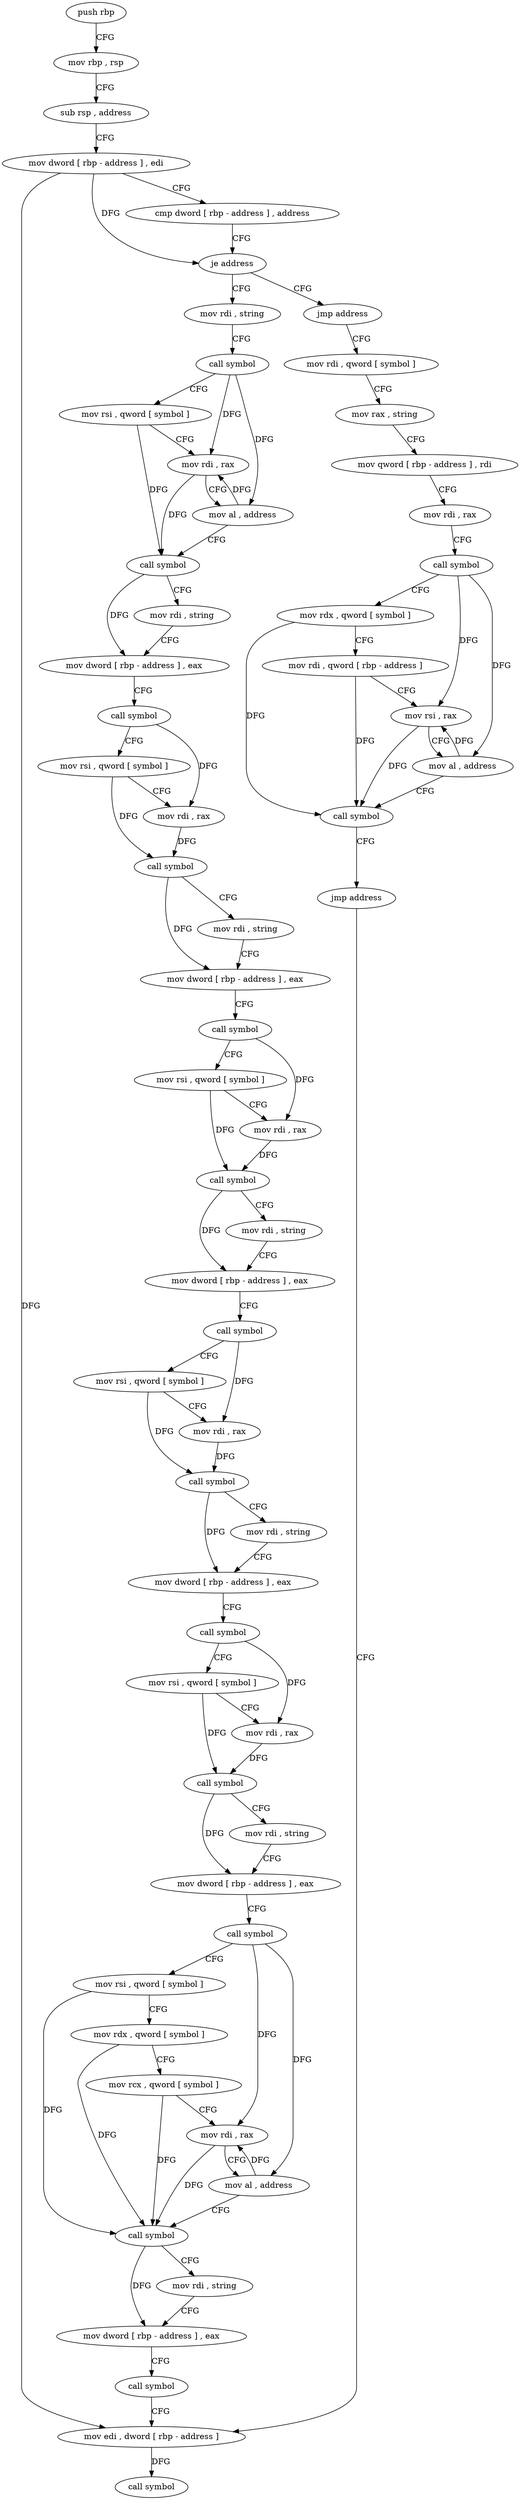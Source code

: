 digraph "func" {
"4199408" [label = "push rbp" ]
"4199409" [label = "mov rbp , rsp" ]
"4199412" [label = "sub rsp , address" ]
"4199416" [label = "mov dword [ rbp - address ] , edi" ]
"4199419" [label = "cmp dword [ rbp - address ] , address" ]
"4199423" [label = "je address" ]
"4199491" [label = "mov rdi , string" ]
"4199429" [label = "jmp address" ]
"4199501" [label = "call symbol" ]
"4199506" [label = "mov rsi , qword [ symbol ]" ]
"4199514" [label = "mov rdi , rax" ]
"4199517" [label = "mov al , address" ]
"4199519" [label = "call symbol" ]
"4199524" [label = "mov rdi , string" ]
"4199534" [label = "mov dword [ rbp - address ] , eax" ]
"4199537" [label = "call symbol" ]
"4199542" [label = "mov rsi , qword [ symbol ]" ]
"4199550" [label = "mov rdi , rax" ]
"4199553" [label = "call symbol" ]
"4199558" [label = "mov rdi , string" ]
"4199568" [label = "mov dword [ rbp - address ] , eax" ]
"4199571" [label = "call symbol" ]
"4199576" [label = "mov rsi , qword [ symbol ]" ]
"4199584" [label = "mov rdi , rax" ]
"4199587" [label = "call symbol" ]
"4199592" [label = "mov rdi , string" ]
"4199602" [label = "mov dword [ rbp - address ] , eax" ]
"4199605" [label = "call symbol" ]
"4199610" [label = "mov rsi , qword [ symbol ]" ]
"4199618" [label = "mov rdi , rax" ]
"4199621" [label = "call symbol" ]
"4199626" [label = "mov rdi , string" ]
"4199636" [label = "mov dword [ rbp - address ] , eax" ]
"4199639" [label = "call symbol" ]
"4199644" [label = "mov rsi , qword [ symbol ]" ]
"4199652" [label = "mov rdi , rax" ]
"4199655" [label = "call symbol" ]
"4199660" [label = "mov rdi , string" ]
"4199670" [label = "mov dword [ rbp - address ] , eax" ]
"4199673" [label = "call symbol" ]
"4199678" [label = "mov rsi , qword [ symbol ]" ]
"4199686" [label = "mov rdx , qword [ symbol ]" ]
"4199694" [label = "mov rcx , qword [ symbol ]" ]
"4199702" [label = "mov rdi , rax" ]
"4199705" [label = "mov al , address" ]
"4199707" [label = "call symbol" ]
"4199712" [label = "mov rdi , string" ]
"4199722" [label = "mov dword [ rbp - address ] , eax" ]
"4199725" [label = "call symbol" ]
"4199730" [label = "mov edi , dword [ rbp - address ]" ]
"4199434" [label = "mov rdi , qword [ symbol ]" ]
"4199442" [label = "mov rax , string" ]
"4199452" [label = "mov qword [ rbp - address ] , rdi" ]
"4199456" [label = "mov rdi , rax" ]
"4199459" [label = "call symbol" ]
"4199464" [label = "mov rdx , qword [ symbol ]" ]
"4199472" [label = "mov rdi , qword [ rbp - address ]" ]
"4199476" [label = "mov rsi , rax" ]
"4199479" [label = "mov al , address" ]
"4199481" [label = "call symbol" ]
"4199486" [label = "jmp address" ]
"4199733" [label = "call symbol" ]
"4199408" -> "4199409" [ label = "CFG" ]
"4199409" -> "4199412" [ label = "CFG" ]
"4199412" -> "4199416" [ label = "CFG" ]
"4199416" -> "4199419" [ label = "CFG" ]
"4199416" -> "4199423" [ label = "DFG" ]
"4199416" -> "4199730" [ label = "DFG" ]
"4199419" -> "4199423" [ label = "CFG" ]
"4199423" -> "4199491" [ label = "CFG" ]
"4199423" -> "4199429" [ label = "CFG" ]
"4199491" -> "4199501" [ label = "CFG" ]
"4199429" -> "4199434" [ label = "CFG" ]
"4199501" -> "4199506" [ label = "CFG" ]
"4199501" -> "4199514" [ label = "DFG" ]
"4199501" -> "4199517" [ label = "DFG" ]
"4199506" -> "4199514" [ label = "CFG" ]
"4199506" -> "4199519" [ label = "DFG" ]
"4199514" -> "4199517" [ label = "CFG" ]
"4199514" -> "4199519" [ label = "DFG" ]
"4199517" -> "4199519" [ label = "CFG" ]
"4199517" -> "4199514" [ label = "DFG" ]
"4199519" -> "4199524" [ label = "CFG" ]
"4199519" -> "4199534" [ label = "DFG" ]
"4199524" -> "4199534" [ label = "CFG" ]
"4199534" -> "4199537" [ label = "CFG" ]
"4199537" -> "4199542" [ label = "CFG" ]
"4199537" -> "4199550" [ label = "DFG" ]
"4199542" -> "4199550" [ label = "CFG" ]
"4199542" -> "4199553" [ label = "DFG" ]
"4199550" -> "4199553" [ label = "DFG" ]
"4199553" -> "4199558" [ label = "CFG" ]
"4199553" -> "4199568" [ label = "DFG" ]
"4199558" -> "4199568" [ label = "CFG" ]
"4199568" -> "4199571" [ label = "CFG" ]
"4199571" -> "4199576" [ label = "CFG" ]
"4199571" -> "4199584" [ label = "DFG" ]
"4199576" -> "4199584" [ label = "CFG" ]
"4199576" -> "4199587" [ label = "DFG" ]
"4199584" -> "4199587" [ label = "DFG" ]
"4199587" -> "4199592" [ label = "CFG" ]
"4199587" -> "4199602" [ label = "DFG" ]
"4199592" -> "4199602" [ label = "CFG" ]
"4199602" -> "4199605" [ label = "CFG" ]
"4199605" -> "4199610" [ label = "CFG" ]
"4199605" -> "4199618" [ label = "DFG" ]
"4199610" -> "4199618" [ label = "CFG" ]
"4199610" -> "4199621" [ label = "DFG" ]
"4199618" -> "4199621" [ label = "DFG" ]
"4199621" -> "4199626" [ label = "CFG" ]
"4199621" -> "4199636" [ label = "DFG" ]
"4199626" -> "4199636" [ label = "CFG" ]
"4199636" -> "4199639" [ label = "CFG" ]
"4199639" -> "4199644" [ label = "CFG" ]
"4199639" -> "4199652" [ label = "DFG" ]
"4199644" -> "4199652" [ label = "CFG" ]
"4199644" -> "4199655" [ label = "DFG" ]
"4199652" -> "4199655" [ label = "DFG" ]
"4199655" -> "4199660" [ label = "CFG" ]
"4199655" -> "4199670" [ label = "DFG" ]
"4199660" -> "4199670" [ label = "CFG" ]
"4199670" -> "4199673" [ label = "CFG" ]
"4199673" -> "4199678" [ label = "CFG" ]
"4199673" -> "4199702" [ label = "DFG" ]
"4199673" -> "4199705" [ label = "DFG" ]
"4199678" -> "4199686" [ label = "CFG" ]
"4199678" -> "4199707" [ label = "DFG" ]
"4199686" -> "4199694" [ label = "CFG" ]
"4199686" -> "4199707" [ label = "DFG" ]
"4199694" -> "4199702" [ label = "CFG" ]
"4199694" -> "4199707" [ label = "DFG" ]
"4199702" -> "4199705" [ label = "CFG" ]
"4199702" -> "4199707" [ label = "DFG" ]
"4199705" -> "4199707" [ label = "CFG" ]
"4199705" -> "4199702" [ label = "DFG" ]
"4199707" -> "4199712" [ label = "CFG" ]
"4199707" -> "4199722" [ label = "DFG" ]
"4199712" -> "4199722" [ label = "CFG" ]
"4199722" -> "4199725" [ label = "CFG" ]
"4199725" -> "4199730" [ label = "CFG" ]
"4199730" -> "4199733" [ label = "DFG" ]
"4199434" -> "4199442" [ label = "CFG" ]
"4199442" -> "4199452" [ label = "CFG" ]
"4199452" -> "4199456" [ label = "CFG" ]
"4199456" -> "4199459" [ label = "CFG" ]
"4199459" -> "4199464" [ label = "CFG" ]
"4199459" -> "4199476" [ label = "DFG" ]
"4199459" -> "4199479" [ label = "DFG" ]
"4199464" -> "4199472" [ label = "CFG" ]
"4199464" -> "4199481" [ label = "DFG" ]
"4199472" -> "4199476" [ label = "CFG" ]
"4199472" -> "4199481" [ label = "DFG" ]
"4199476" -> "4199479" [ label = "CFG" ]
"4199476" -> "4199481" [ label = "DFG" ]
"4199479" -> "4199481" [ label = "CFG" ]
"4199479" -> "4199476" [ label = "DFG" ]
"4199481" -> "4199486" [ label = "CFG" ]
"4199486" -> "4199730" [ label = "CFG" ]
}
